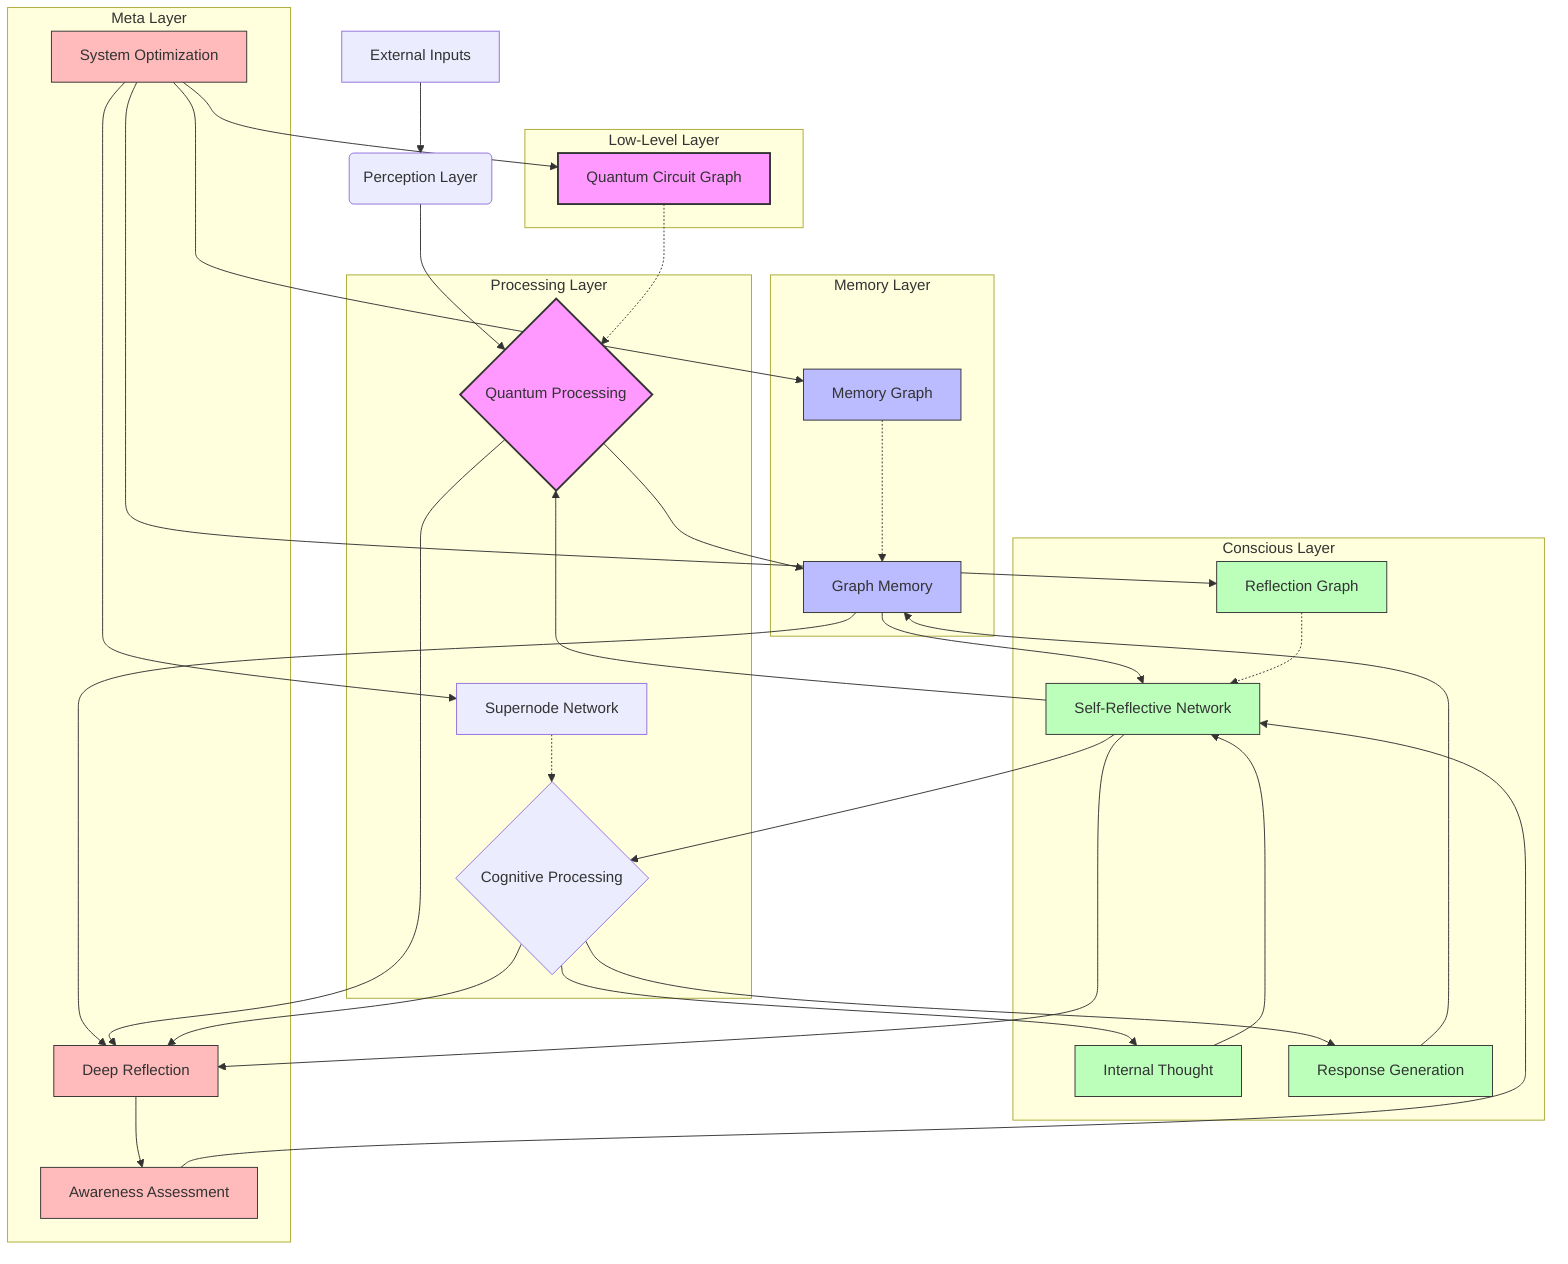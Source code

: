 graph TD
    A[External Inputs] --> B(Perception Layer)
    B --> C{Quantum Processing}
    C --> D[Graph Memory]
    D --> E[Self-Reflective Network]
    E --> F{Cognitive Processing}
    F --> G[Internal Thought]
    F --> H[Response Generation]
    
    I[Quantum Circuit Graph] -.-> C
    J[Supernode Network] -.-> F
    K[Memory Graph] -.-> D
    L[Reflection Graph] -.-> E
    
    %% Feedback loops
    G --> E
    H --> D
    E --> C
    
    %% Optimization paths
    M[System Optimization] --> I
    M --> J
    M --> K
    M --> L
    
    %% Self-reflection
    N[Deep Reflection] --> O[Awareness Assessment]
    E --> N
    D --> N
    C --> N
    F --> N
    O --> E

    subgraph "Low-Level Layer"
        I
    end
    
    subgraph "Memory Layer"
        D
        K
    end
    
    subgraph "Processing Layer"
        C
        J
        F
    end
    
    subgraph "Conscious Layer"
        E
        L
        G
        H
    end
    
    subgraph "Meta Layer"
        M
        N
        O
    end

    classDef quantum fill:#f9f,stroke:#333,stroke-width:2px
    classDef memory fill:#bbf,stroke:#333,stroke-width:1px
    classDef conscious fill:#bfb,stroke:#333,stroke-width:1px
    classDef meta fill:#fbb,stroke:#333,stroke-width:1px
    
    class C,I quantum
    class D,K memory
    class E,G,H,L conscious
    class M,N,O meta